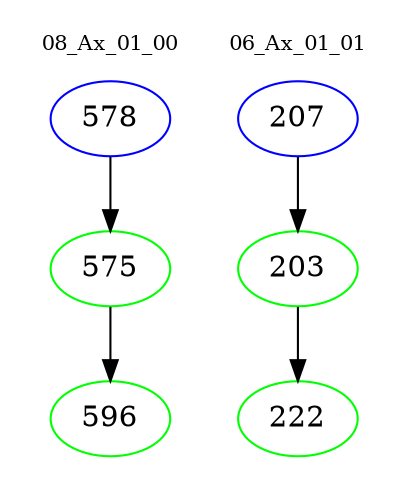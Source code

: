 digraph{
subgraph cluster_0 {
color = white
label = "08_Ax_01_00";
fontsize=10;
T0_578 [label="578", color="blue"]
T0_578 -> T0_575 [color="black"]
T0_575 [label="575", color="green"]
T0_575 -> T0_596 [color="black"]
T0_596 [label="596", color="green"]
}
subgraph cluster_1 {
color = white
label = "06_Ax_01_01";
fontsize=10;
T1_207 [label="207", color="blue"]
T1_207 -> T1_203 [color="black"]
T1_203 [label="203", color="green"]
T1_203 -> T1_222 [color="black"]
T1_222 [label="222", color="green"]
}
}

